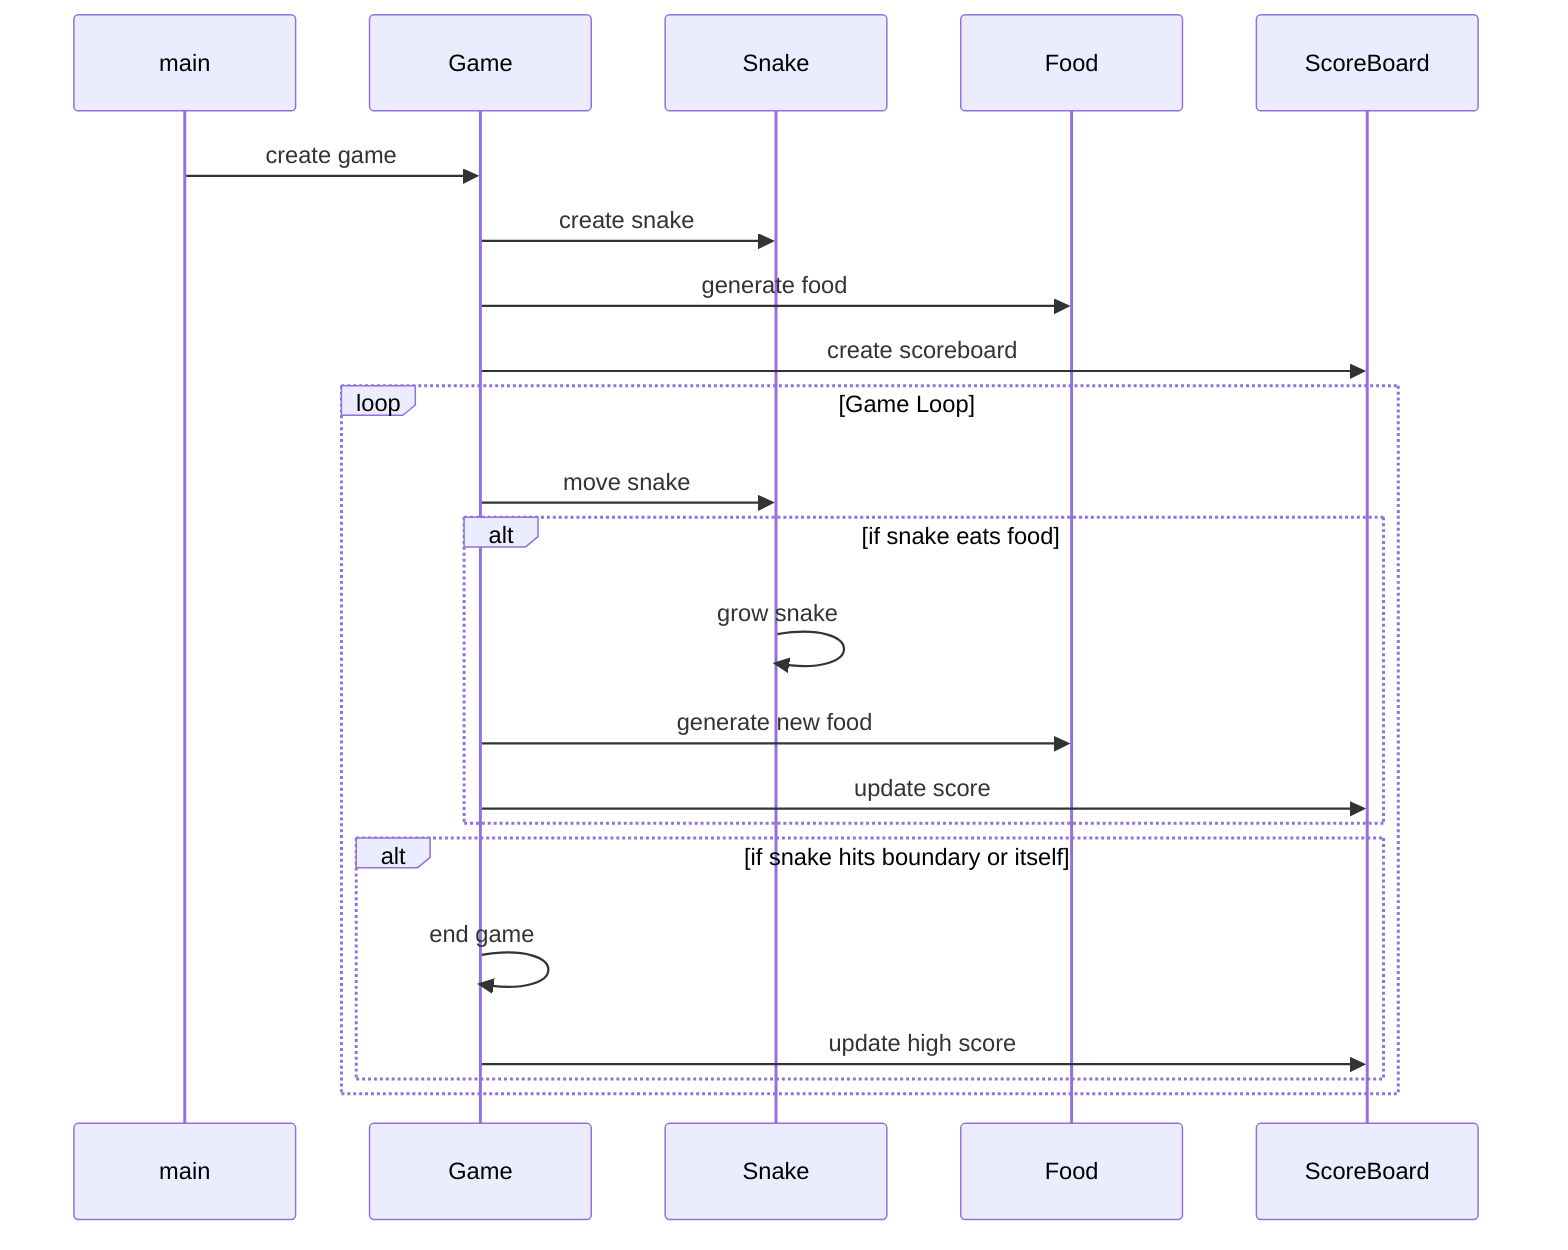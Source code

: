 sequenceDiagram
    participant M as main
    participant G as Game
    participant S as Snake
    participant F as Food
    participant SB as ScoreBoard
    M->>G: create game
    G->>S: create snake
    G->>F: generate food
    G->>SB: create scoreboard
    loop Game Loop
        G->>S: move snake
        alt if snake eats food
            S->>S: grow snake
            G->>F: generate new food
            G->>SB: update score
        end
        alt if snake hits boundary or itself
            G->>G: end game
            G->>SB: update high score
        end
    end